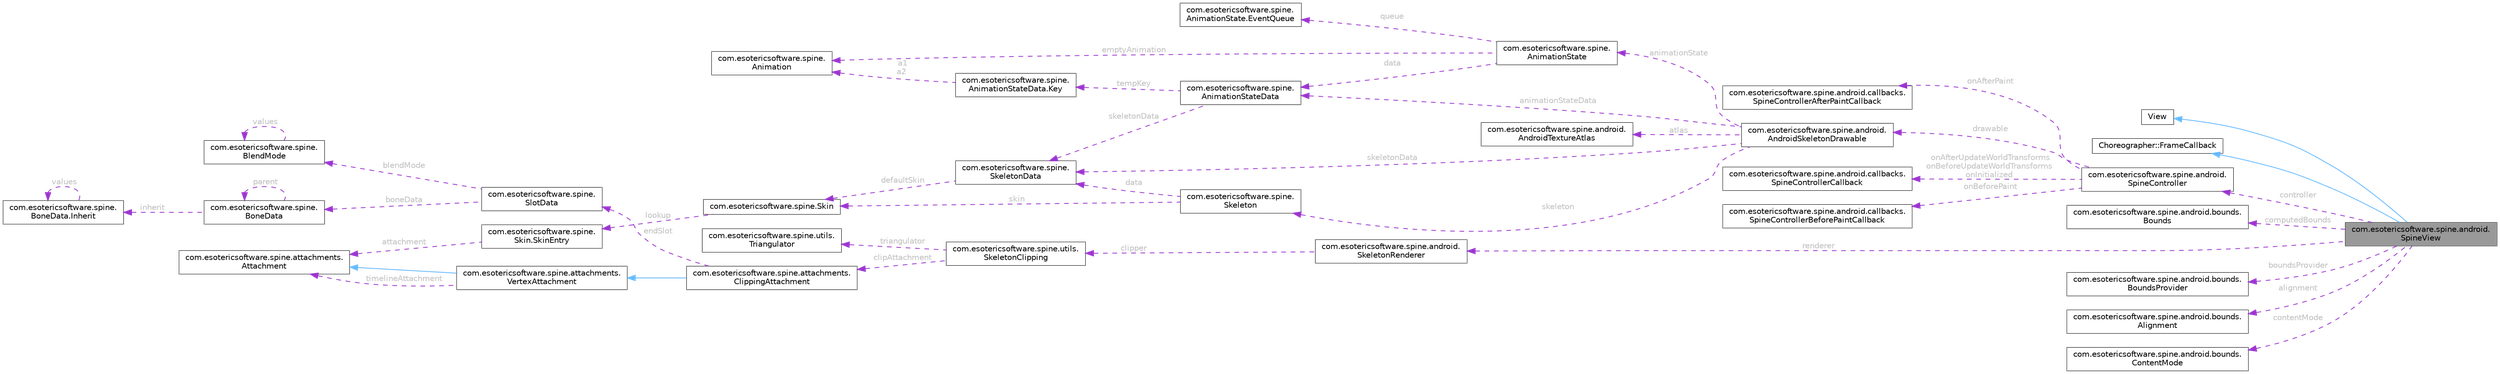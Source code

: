 digraph "com.esotericsoftware.spine.android.SpineView"
{
 // LATEX_PDF_SIZE
  bgcolor="transparent";
  edge [fontname=Helvetica,fontsize=10,labelfontname=Helvetica,labelfontsize=10];
  node [fontname=Helvetica,fontsize=10,shape=box,height=0.2,width=0.4];
  rankdir="LR";
  Node1 [id="Node000001",label="com.esotericsoftware.spine.android.\lSpineView",height=0.2,width=0.4,color="gray40", fillcolor="grey60", style="filled", fontcolor="black",tooltip=" "];
  Node2 -> Node1 [id="edge1_Node000001_Node000002",dir="back",color="steelblue1",style="solid",tooltip=" "];
  Node2 [id="Node000002",label="View",height=0.2,width=0.4,color="gray40", fillcolor="white", style="filled",tooltip=" "];
  Node3 -> Node1 [id="edge2_Node000001_Node000003",dir="back",color="steelblue1",style="solid",tooltip=" "];
  Node3 [id="Node000003",label="Choreographer::FrameCallback",height=0.2,width=0.4,color="gray40", fillcolor="white", style="filled",tooltip=" "];
  Node4 -> Node1 [id="edge3_Node000001_Node000004",dir="back",color="darkorchid3",style="dashed",tooltip=" ",label=" renderer",fontcolor="grey" ];
  Node4 [id="Node000004",label="com.esotericsoftware.spine.android.\lSkeletonRenderer",height=0.2,width=0.4,color="gray40", fillcolor="white", style="filled",URL="$classcom_1_1esotericsoftware_1_1spine_1_1android_1_1_skeleton_renderer.html",tooltip=" "];
  Node5 -> Node4 [id="edge4_Node000004_Node000005",dir="back",color="darkorchid3",style="dashed",tooltip=" ",label=" clipper",fontcolor="grey" ];
  Node5 [id="Node000005",label="com.esotericsoftware.spine.utils.\lSkeletonClipping",height=0.2,width=0.4,color="gray40", fillcolor="white", style="filled",URL="$classcom_1_1esotericsoftware_1_1spine_1_1utils_1_1_skeleton_clipping.html",tooltip=" "];
  Node6 -> Node5 [id="edge5_Node000005_Node000006",dir="back",color="darkorchid3",style="dashed",tooltip=" ",label=" triangulator",fontcolor="grey" ];
  Node6 [id="Node000006",label="com.esotericsoftware.spine.utils.\lTriangulator",height=0.2,width=0.4,color="gray40", fillcolor="white", style="filled",URL="$classcom_1_1esotericsoftware_1_1spine_1_1utils_1_1_triangulator.html",tooltip=" "];
  Node7 -> Node5 [id="edge6_Node000005_Node000007",dir="back",color="darkorchid3",style="dashed",tooltip=" ",label=" clipAttachment",fontcolor="grey" ];
  Node7 [id="Node000007",label="com.esotericsoftware.spine.attachments.\lClippingAttachment",height=0.2,width=0.4,color="gray40", fillcolor="white", style="filled",URL="$classcom_1_1esotericsoftware_1_1spine_1_1attachments_1_1_clipping_attachment.html",tooltip=" "];
  Node8 -> Node7 [id="edge7_Node000007_Node000008",dir="back",color="steelblue1",style="solid",tooltip=" "];
  Node8 [id="Node000008",label="com.esotericsoftware.spine.attachments.\lVertexAttachment",height=0.2,width=0.4,color="gray40", fillcolor="white", style="filled",URL="$classcom_1_1esotericsoftware_1_1spine_1_1attachments_1_1_vertex_attachment.html",tooltip=" "];
  Node9 -> Node8 [id="edge8_Node000008_Node000009",dir="back",color="steelblue1",style="solid",tooltip=" "];
  Node9 [id="Node000009",label="com.esotericsoftware.spine.attachments.\lAttachment",height=0.2,width=0.4,color="gray40", fillcolor="white", style="filled",URL="$classcom_1_1esotericsoftware_1_1spine_1_1attachments_1_1_attachment.html",tooltip=" "];
  Node9 -> Node8 [id="edge9_Node000008_Node000009",dir="back",color="darkorchid3",style="dashed",tooltip=" ",label=" timelineAttachment",fontcolor="grey" ];
  Node10 -> Node7 [id="edge10_Node000007_Node000010",dir="back",color="darkorchid3",style="dashed",tooltip=" ",label=" endSlot",fontcolor="grey" ];
  Node10 [id="Node000010",label="com.esotericsoftware.spine.\lSlotData",height=0.2,width=0.4,color="gray40", fillcolor="white", style="filled",URL="$classcom_1_1esotericsoftware_1_1spine_1_1_slot_data.html",tooltip=" "];
  Node11 -> Node10 [id="edge11_Node000010_Node000011",dir="back",color="darkorchid3",style="dashed",tooltip=" ",label=" boneData",fontcolor="grey" ];
  Node11 [id="Node000011",label="com.esotericsoftware.spine.\lBoneData",height=0.2,width=0.4,color="gray40", fillcolor="white", style="filled",URL="$classcom_1_1esotericsoftware_1_1spine_1_1_bone_data.html",tooltip=" "];
  Node11 -> Node11 [id="edge12_Node000011_Node000011",dir="back",color="darkorchid3",style="dashed",tooltip=" ",label=" parent",fontcolor="grey" ];
  Node12 -> Node11 [id="edge13_Node000011_Node000012",dir="back",color="darkorchid3",style="dashed",tooltip=" ",label=" inherit",fontcolor="grey" ];
  Node12 [id="Node000012",label="com.esotericsoftware.spine.\lBoneData.Inherit",height=0.2,width=0.4,color="gray40", fillcolor="white", style="filled",URL="$enumcom_1_1esotericsoftware_1_1spine_1_1_bone_data_1_1_inherit.html",tooltip=" "];
  Node12 -> Node12 [id="edge14_Node000012_Node000012",dir="back",color="darkorchid3",style="dashed",tooltip=" ",label=" values",fontcolor="grey" ];
  Node13 -> Node10 [id="edge15_Node000010_Node000013",dir="back",color="darkorchid3",style="dashed",tooltip=" ",label=" blendMode",fontcolor="grey" ];
  Node13 [id="Node000013",label="com.esotericsoftware.spine.\lBlendMode",height=0.2,width=0.4,color="gray40", fillcolor="white", style="filled",URL="$enumcom_1_1esotericsoftware_1_1spine_1_1_blend_mode.html",tooltip=" "];
  Node13 -> Node13 [id="edge16_Node000013_Node000013",dir="back",color="darkorchid3",style="dashed",tooltip=" ",label=" values",fontcolor="grey" ];
  Node14 -> Node1 [id="edge17_Node000001_Node000014",dir="back",color="darkorchid3",style="dashed",tooltip=" ",label=" computedBounds",fontcolor="grey" ];
  Node14 [id="Node000014",label="com.esotericsoftware.spine.android.bounds.\lBounds",height=0.2,width=0.4,color="gray40", fillcolor="white", style="filled",URL="$classcom_1_1esotericsoftware_1_1spine_1_1android_1_1bounds_1_1_bounds.html",tooltip=" "];
  Node15 -> Node1 [id="edge18_Node000001_Node000015",dir="back",color="darkorchid3",style="dashed",tooltip=" ",label=" controller",fontcolor="grey" ];
  Node15 [id="Node000015",label="com.esotericsoftware.spine.android.\lSpineController",height=0.2,width=0.4,color="gray40", fillcolor="white", style="filled",URL="$classcom_1_1esotericsoftware_1_1spine_1_1android_1_1_spine_controller.html",tooltip=" "];
  Node16 -> Node15 [id="edge19_Node000015_Node000016",dir="back",color="darkorchid3",style="dashed",tooltip=" ",label=" onAfterUpdateWorldTransforms\nonBeforeUpdateWorldTransforms\nonInitialized",fontcolor="grey" ];
  Node16 [id="Node000016",label="com.esotericsoftware.spine.android.callbacks.\lSpineControllerCallback",height=0.2,width=0.4,color="gray40", fillcolor="white", style="filled",URL="$interfacecom_1_1esotericsoftware_1_1spine_1_1android_1_1callbacks_1_1_spine_controller_callback.html",tooltip=" "];
  Node17 -> Node15 [id="edge20_Node000015_Node000017",dir="back",color="darkorchid3",style="dashed",tooltip=" ",label=" onBeforePaint",fontcolor="grey" ];
  Node17 [id="Node000017",label="com.esotericsoftware.spine.android.callbacks.\lSpineControllerBeforePaintCallback",height=0.2,width=0.4,color="gray40", fillcolor="white", style="filled",URL="$interfacecom_1_1esotericsoftware_1_1spine_1_1android_1_1callbacks_1_1_spine_controller_before_paint_callback.html",tooltip=" "];
  Node18 -> Node15 [id="edge21_Node000015_Node000018",dir="back",color="darkorchid3",style="dashed",tooltip=" ",label=" onAfterPaint",fontcolor="grey" ];
  Node18 [id="Node000018",label="com.esotericsoftware.spine.android.callbacks.\lSpineControllerAfterPaintCallback",height=0.2,width=0.4,color="gray40", fillcolor="white", style="filled",URL="$interfacecom_1_1esotericsoftware_1_1spine_1_1android_1_1callbacks_1_1_spine_controller_after_paint_callback.html",tooltip=" "];
  Node19 -> Node15 [id="edge22_Node000015_Node000019",dir="back",color="darkorchid3",style="dashed",tooltip=" ",label=" drawable",fontcolor="grey" ];
  Node19 [id="Node000019",label="com.esotericsoftware.spine.android.\lAndroidSkeletonDrawable",height=0.2,width=0.4,color="gray40", fillcolor="white", style="filled",URL="$classcom_1_1esotericsoftware_1_1spine_1_1android_1_1_android_skeleton_drawable.html",tooltip=" "];
  Node20 -> Node19 [id="edge23_Node000019_Node000020",dir="back",color="darkorchid3",style="dashed",tooltip=" ",label=" atlas",fontcolor="grey" ];
  Node20 [id="Node000020",label="com.esotericsoftware.spine.android.\lAndroidTextureAtlas",height=0.2,width=0.4,color="gray40", fillcolor="white", style="filled",URL="$classcom_1_1esotericsoftware_1_1spine_1_1android_1_1_android_texture_atlas.html",tooltip=" "];
  Node21 -> Node19 [id="edge24_Node000019_Node000021",dir="back",color="darkorchid3",style="dashed",tooltip=" ",label=" skeletonData",fontcolor="grey" ];
  Node21 [id="Node000021",label="com.esotericsoftware.spine.\lSkeletonData",height=0.2,width=0.4,color="gray40", fillcolor="white", style="filled",URL="$classcom_1_1esotericsoftware_1_1spine_1_1_skeleton_data.html",tooltip=" "];
  Node22 -> Node21 [id="edge25_Node000021_Node000022",dir="back",color="darkorchid3",style="dashed",tooltip=" ",label=" defaultSkin",fontcolor="grey" ];
  Node22 [id="Node000022",label="com.esotericsoftware.spine.Skin",height=0.2,width=0.4,color="gray40", fillcolor="white", style="filled",URL="$classcom_1_1esotericsoftware_1_1spine_1_1_skin.html",tooltip=" "];
  Node23 -> Node22 [id="edge26_Node000022_Node000023",dir="back",color="darkorchid3",style="dashed",tooltip=" ",label=" lookup",fontcolor="grey" ];
  Node23 [id="Node000023",label="com.esotericsoftware.spine.\lSkin.SkinEntry",height=0.2,width=0.4,color="gray40", fillcolor="white", style="filled",URL="$classcom_1_1esotericsoftware_1_1spine_1_1_skin_1_1_skin_entry.html",tooltip=" "];
  Node9 -> Node23 [id="edge27_Node000023_Node000009",dir="back",color="darkorchid3",style="dashed",tooltip=" ",label=" attachment",fontcolor="grey" ];
  Node24 -> Node19 [id="edge28_Node000019_Node000024",dir="back",color="darkorchid3",style="dashed",tooltip=" ",label=" skeleton",fontcolor="grey" ];
  Node24 [id="Node000024",label="com.esotericsoftware.spine.\lSkeleton",height=0.2,width=0.4,color="gray40", fillcolor="white", style="filled",URL="$classcom_1_1esotericsoftware_1_1spine_1_1_skeleton.html",tooltip=" "];
  Node21 -> Node24 [id="edge29_Node000024_Node000021",dir="back",color="darkorchid3",style="dashed",tooltip=" ",label=" data",fontcolor="grey" ];
  Node22 -> Node24 [id="edge30_Node000024_Node000022",dir="back",color="darkorchid3",style="dashed",tooltip=" ",label=" skin",fontcolor="grey" ];
  Node25 -> Node19 [id="edge31_Node000019_Node000025",dir="back",color="darkorchid3",style="dashed",tooltip=" ",label=" animationStateData",fontcolor="grey" ];
  Node25 [id="Node000025",label="com.esotericsoftware.spine.\lAnimationStateData",height=0.2,width=0.4,color="gray40", fillcolor="white", style="filled",URL="$classcom_1_1esotericsoftware_1_1spine_1_1_animation_state_data.html",tooltip=" "];
  Node21 -> Node25 [id="edge32_Node000025_Node000021",dir="back",color="darkorchid3",style="dashed",tooltip=" ",label=" skeletonData",fontcolor="grey" ];
  Node26 -> Node25 [id="edge33_Node000025_Node000026",dir="back",color="darkorchid3",style="dashed",tooltip=" ",label=" tempKey",fontcolor="grey" ];
  Node26 [id="Node000026",label="com.esotericsoftware.spine.\lAnimationStateData.Key",height=0.2,width=0.4,color="gray40", fillcolor="white", style="filled",URL="$classcom_1_1esotericsoftware_1_1spine_1_1_animation_state_data_1_1_key.html",tooltip=" "];
  Node27 -> Node26 [id="edge34_Node000026_Node000027",dir="back",color="darkorchid3",style="dashed",tooltip=" ",label=" a1\na2",fontcolor="grey" ];
  Node27 [id="Node000027",label="com.esotericsoftware.spine.\lAnimation",height=0.2,width=0.4,color="gray40", fillcolor="white", style="filled",URL="$classcom_1_1esotericsoftware_1_1spine_1_1_animation.html",tooltip=" "];
  Node28 -> Node19 [id="edge35_Node000019_Node000028",dir="back",color="darkorchid3",style="dashed",tooltip=" ",label=" animationState",fontcolor="grey" ];
  Node28 [id="Node000028",label="com.esotericsoftware.spine.\lAnimationState",height=0.2,width=0.4,color="gray40", fillcolor="white", style="filled",URL="$classcom_1_1esotericsoftware_1_1spine_1_1_animation_state.html",tooltip=" "];
  Node27 -> Node28 [id="edge36_Node000028_Node000027",dir="back",color="darkorchid3",style="dashed",tooltip=" ",label=" emptyAnimation",fontcolor="grey" ];
  Node25 -> Node28 [id="edge37_Node000028_Node000025",dir="back",color="darkorchid3",style="dashed",tooltip=" ",label=" data",fontcolor="grey" ];
  Node29 -> Node28 [id="edge38_Node000028_Node000029",dir="back",color="darkorchid3",style="dashed",tooltip=" ",label=" queue",fontcolor="grey" ];
  Node29 [id="Node000029",label="com.esotericsoftware.spine.\lAnimationState.EventQueue",height=0.2,width=0.4,color="gray40", fillcolor="white", style="filled",URL="$classcom_1_1esotericsoftware_1_1spine_1_1_animation_state_1_1_event_queue.html",tooltip=" "];
  Node30 -> Node1 [id="edge39_Node000001_Node000030",dir="back",color="darkorchid3",style="dashed",tooltip=" ",label=" boundsProvider",fontcolor="grey" ];
  Node30 [id="Node000030",label="com.esotericsoftware.spine.android.bounds.\lBoundsProvider",height=0.2,width=0.4,color="gray40", fillcolor="white", style="filled",URL="$interfacecom_1_1esotericsoftware_1_1spine_1_1android_1_1bounds_1_1_bounds_provider.html",tooltip=" "];
  Node31 -> Node1 [id="edge40_Node000001_Node000031",dir="back",color="darkorchid3",style="dashed",tooltip=" ",label=" alignment",fontcolor="grey" ];
  Node31 [id="Node000031",label="com.esotericsoftware.spine.android.bounds.\lAlignment",height=0.2,width=0.4,color="gray40", fillcolor="white", style="filled",URL="$enumcom_1_1esotericsoftware_1_1spine_1_1android_1_1bounds_1_1_alignment.html",tooltip=" "];
  Node32 -> Node1 [id="edge41_Node000001_Node000032",dir="back",color="darkorchid3",style="dashed",tooltip=" ",label=" contentMode",fontcolor="grey" ];
  Node32 [id="Node000032",label="com.esotericsoftware.spine.android.bounds.\lContentMode",height=0.2,width=0.4,color="gray40", fillcolor="white", style="filled",URL="$enumcom_1_1esotericsoftware_1_1spine_1_1android_1_1bounds_1_1_content_mode.html",tooltip=" "];
}
